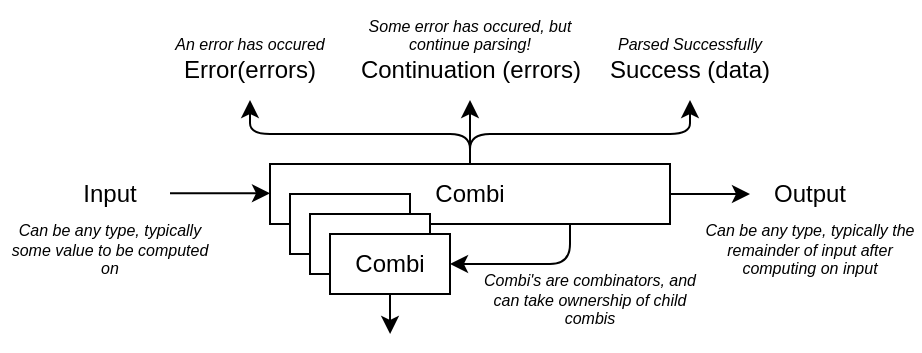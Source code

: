 <mxfile>
    <diagram id="Cj-3_pzSj2sfTO3cN0wg" name="Page-1">
        <mxGraphModel dx="149" dy="603" grid="1" gridSize="10" guides="1" tooltips="1" connect="1" arrows="1" fold="1" page="1" pageScale="1" pageWidth="850" pageHeight="1100" math="0" shadow="0">
            <root>
                <mxCell id="0"/>
                <mxCell id="1" parent="0"/>
                <mxCell id="10" style="edgeStyle=orthogonalEdgeStyle;html=1;exitX=0.5;exitY=0;exitDx=0;exitDy=0;entryX=0.5;entryY=1;entryDx=0;entryDy=0;" parent="1" source="2" target="9" edge="1">
                    <mxGeometry relative="1" as="geometry"/>
                </mxCell>
                <mxCell id="11" style="edgeStyle=orthogonalEdgeStyle;html=1;exitX=0.5;exitY=0;exitDx=0;exitDy=0;entryX=0.5;entryY=1;entryDx=0;entryDy=0;" parent="1" source="2" target="8" edge="1">
                    <mxGeometry relative="1" as="geometry">
                        <Array as="points">
                            <mxPoint x="255" y="110"/>
                            <mxPoint x="145" y="110"/>
                        </Array>
                    </mxGeometry>
                </mxCell>
                <mxCell id="20" style="edgeStyle=orthogonalEdgeStyle;html=1;exitX=0.75;exitY=1;exitDx=0;exitDy=0;entryX=1;entryY=0.5;entryDx=0;entryDy=0;" parent="1" source="2" target="19" edge="1">
                    <mxGeometry relative="1" as="geometry"/>
                </mxCell>
                <mxCell id="2" value="Combi" style="rounded=0;whiteSpace=wrap;html=1;" parent="1" vertex="1">
                    <mxGeometry x="155" y="125" width="200" height="30" as="geometry"/>
                </mxCell>
                <mxCell id="3" value="" style="endArrow=classic;html=1;exitX=1;exitY=0.5;exitDx=0;exitDy=0;entryX=0;entryY=0.5;entryDx=0;entryDy=0;" parent="1" source="2" target="13" edge="1">
                    <mxGeometry width="50" height="50" relative="1" as="geometry">
                        <mxPoint x="355" y="139.66" as="sourcePoint"/>
                        <mxPoint x="405" y="139.66" as="targetPoint"/>
                    </mxGeometry>
                </mxCell>
                <mxCell id="4" value="" style="endArrow=classic;html=1;" parent="1" edge="1">
                    <mxGeometry width="50" height="50" relative="1" as="geometry">
                        <mxPoint x="105" y="139.66" as="sourcePoint"/>
                        <mxPoint x="155" y="139.66" as="targetPoint"/>
                    </mxGeometry>
                </mxCell>
                <mxCell id="5" value="" style="endArrow=classic;html=1;exitX=0.5;exitY=0;exitDx=0;exitDy=0;edgeStyle=orthogonalEdgeStyle;entryX=0.5;entryY=1;entryDx=0;entryDy=0;" parent="1" source="2" target="7" edge="1">
                    <mxGeometry width="50" height="50" relative="1" as="geometry">
                        <mxPoint x="305" y="80.0" as="sourcePoint"/>
                        <mxPoint x="355" y="70" as="targetPoint"/>
                        <Array as="points">
                            <mxPoint x="255" y="110"/>
                            <mxPoint x="365" y="110"/>
                        </Array>
                    </mxGeometry>
                </mxCell>
                <mxCell id="7" value="Success (data)" style="text;html=1;strokeColor=none;fillColor=none;align=center;verticalAlign=middle;whiteSpace=wrap;rounded=0;" parent="1" vertex="1">
                    <mxGeometry x="320" y="63" width="90" height="30" as="geometry"/>
                </mxCell>
                <mxCell id="8" value="Error(errors)" style="text;html=1;strokeColor=none;fillColor=none;align=center;verticalAlign=middle;whiteSpace=wrap;rounded=0;" parent="1" vertex="1">
                    <mxGeometry x="115" y="63" width="60" height="30" as="geometry"/>
                </mxCell>
                <mxCell id="9" value="Continuation (errors)" style="text;html=1;strokeColor=none;fillColor=none;align=center;verticalAlign=middle;whiteSpace=wrap;rounded=0;" parent="1" vertex="1">
                    <mxGeometry x="192.5" y="63" width="125" height="30" as="geometry"/>
                </mxCell>
                <mxCell id="12" value="Input" style="text;html=1;strokeColor=none;fillColor=none;align=center;verticalAlign=middle;whiteSpace=wrap;rounded=0;" parent="1" vertex="1">
                    <mxGeometry x="45" y="125" width="60" height="30" as="geometry"/>
                </mxCell>
                <mxCell id="13" value="Output" style="text;html=1;strokeColor=none;fillColor=none;align=center;verticalAlign=middle;whiteSpace=wrap;rounded=0;" parent="1" vertex="1">
                    <mxGeometry x="395" y="125" width="60" height="30" as="geometry"/>
                </mxCell>
                <mxCell id="17" value="" style="rounded=0;whiteSpace=wrap;html=1;" parent="1" vertex="1">
                    <mxGeometry x="165" y="140" width="60" height="30" as="geometry"/>
                </mxCell>
                <mxCell id="18" value="" style="rounded=0;whiteSpace=wrap;html=1;" parent="1" vertex="1">
                    <mxGeometry x="175" y="150" width="60" height="30" as="geometry"/>
                </mxCell>
                <mxCell id="24" style="edgeStyle=orthogonalEdgeStyle;html=1;exitX=0.5;exitY=1;exitDx=0;exitDy=0;" parent="1" source="19" edge="1">
                    <mxGeometry relative="1" as="geometry">
                        <mxPoint x="215.056" y="210" as="targetPoint"/>
                    </mxGeometry>
                </mxCell>
                <mxCell id="19" value="Combi" style="rounded=0;whiteSpace=wrap;html=1;" parent="1" vertex="1">
                    <mxGeometry x="185" y="160" width="60" height="30" as="geometry"/>
                </mxCell>
                <mxCell id="25" value="Some error has occured, but continue parsing!" style="text;html=1;strokeColor=none;fillColor=none;align=center;verticalAlign=bottom;whiteSpace=wrap;rounded=0;fontSize=8;fontStyle=2" parent="1" vertex="1">
                    <mxGeometry x="200" y="43" width="110" height="30" as="geometry"/>
                </mxCell>
                <mxCell id="26" value="Parsed Successfully" style="text;html=1;strokeColor=none;fillColor=none;align=center;verticalAlign=bottom;whiteSpace=wrap;rounded=0;fontSize=8;fontStyle=2" parent="1" vertex="1">
                    <mxGeometry x="310" y="43" width="110" height="30" as="geometry"/>
                </mxCell>
                <mxCell id="27" value="An error has occured" style="text;html=1;strokeColor=none;fillColor=none;align=center;verticalAlign=bottom;whiteSpace=wrap;rounded=0;fontSize=8;fontStyle=2" parent="1" vertex="1">
                    <mxGeometry x="90" y="43" width="110" height="30" as="geometry"/>
                </mxCell>
                <mxCell id="28" value="Can be any type, typically the remainder of input after computing on input" style="text;html=1;strokeColor=none;fillColor=none;align=center;verticalAlign=bottom;whiteSpace=wrap;rounded=0;fontSize=8;fontStyle=2" parent="1" vertex="1">
                    <mxGeometry x="370" y="145" width="110" height="40" as="geometry"/>
                </mxCell>
                <mxCell id="30" value="Can be any type, typically some value to be computed on" style="text;html=1;strokeColor=none;fillColor=none;align=center;verticalAlign=bottom;whiteSpace=wrap;rounded=0;fontSize=8;fontStyle=2" parent="1" vertex="1">
                    <mxGeometry x="20" y="145" width="110" height="40" as="geometry"/>
                </mxCell>
                <mxCell id="31" value="Combi's are combinators, and can take ownership of child combis" style="text;html=1;strokeColor=none;fillColor=none;align=center;verticalAlign=bottom;whiteSpace=wrap;rounded=0;fontSize=8;fontStyle=2" parent="1" vertex="1">
                    <mxGeometry x="260" y="180" width="110" height="30" as="geometry"/>
                </mxCell>
            </root>
        </mxGraphModel>
    </diagram>
</mxfile>